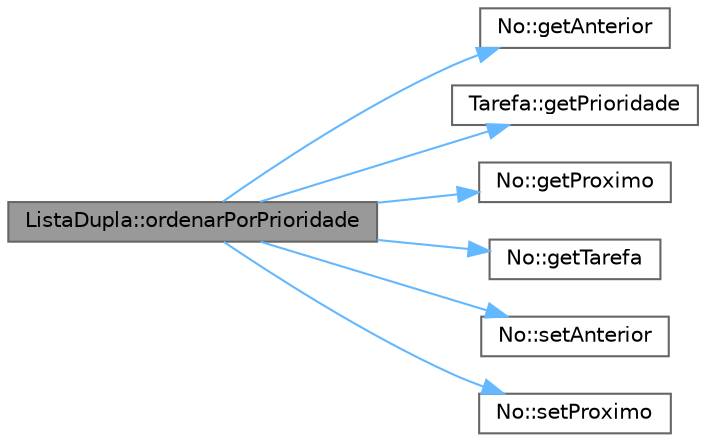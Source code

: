 digraph "ListaDupla::ordenarPorPrioridade"
{
 // INTERACTIVE_SVG=YES
 // LATEX_PDF_SIZE
  bgcolor="transparent";
  edge [fontname=Helvetica,fontsize=10,labelfontname=Helvetica,labelfontsize=10];
  node [fontname=Helvetica,fontsize=10,shape=box,height=0.2,width=0.4];
  rankdir="LR";
  Node1 [id="Node000001",label="ListaDupla::ordenarPorPrioridade",height=0.2,width=0.4,color="gray40", fillcolor="grey60", style="filled", fontcolor="black",tooltip="Ordena a lista de tarefas por prioridade."];
  Node1 -> Node2 [id="edge7_Node000001_Node000002",color="steelblue1",style="solid",tooltip=" "];
  Node2 [id="Node000002",label="No::getAnterior",height=0.2,width=0.4,color="grey40", fillcolor="white", style="filled",URL="$d9/d55/class_no.html#a18866d7db046e7987120e93bf1a839d3",tooltip="Obtém o nó anterior."];
  Node1 -> Node3 [id="edge8_Node000001_Node000003",color="steelblue1",style="solid",tooltip=" "];
  Node3 [id="Node000003",label="Tarefa::getPrioridade",height=0.2,width=0.4,color="grey40", fillcolor="white", style="filled",URL="$da/d23/class_tarefa.html#a7bf9fd90402ab301884f4dcbb36dcec8",tooltip="Obtém a prioridade da tarefa."];
  Node1 -> Node4 [id="edge9_Node000001_Node000004",color="steelblue1",style="solid",tooltip=" "];
  Node4 [id="Node000004",label="No::getProximo",height=0.2,width=0.4,color="grey40", fillcolor="white", style="filled",URL="$d9/d55/class_no.html#a42bd9dc9c7b24743c82e89b42a1581a2",tooltip="Obtém o próximo nó."];
  Node1 -> Node5 [id="edge10_Node000001_Node000005",color="steelblue1",style="solid",tooltip=" "];
  Node5 [id="Node000005",label="No::getTarefa",height=0.2,width=0.4,color="grey40", fillcolor="white", style="filled",URL="$d9/d55/class_no.html#a3e8d735fc07c24ecaee4e283ac9a1f36",tooltip="Obtém a tarefa armazenada no nó."];
  Node1 -> Node6 [id="edge11_Node000001_Node000006",color="steelblue1",style="solid",tooltip=" "];
  Node6 [id="Node000006",label="No::setAnterior",height=0.2,width=0.4,color="grey40", fillcolor="white", style="filled",URL="$d9/d55/class_no.html#a337f5ed0c85f3ac6646fd8295f2017a7",tooltip="Define o nó anterior."];
  Node1 -> Node7 [id="edge12_Node000001_Node000007",color="steelblue1",style="solid",tooltip=" "];
  Node7 [id="Node000007",label="No::setProximo",height=0.2,width=0.4,color="grey40", fillcolor="white", style="filled",URL="$d9/d55/class_no.html#a1fd6922d7a6b246aa11251effaceeb7b",tooltip="Define o próximo nó."];
}
